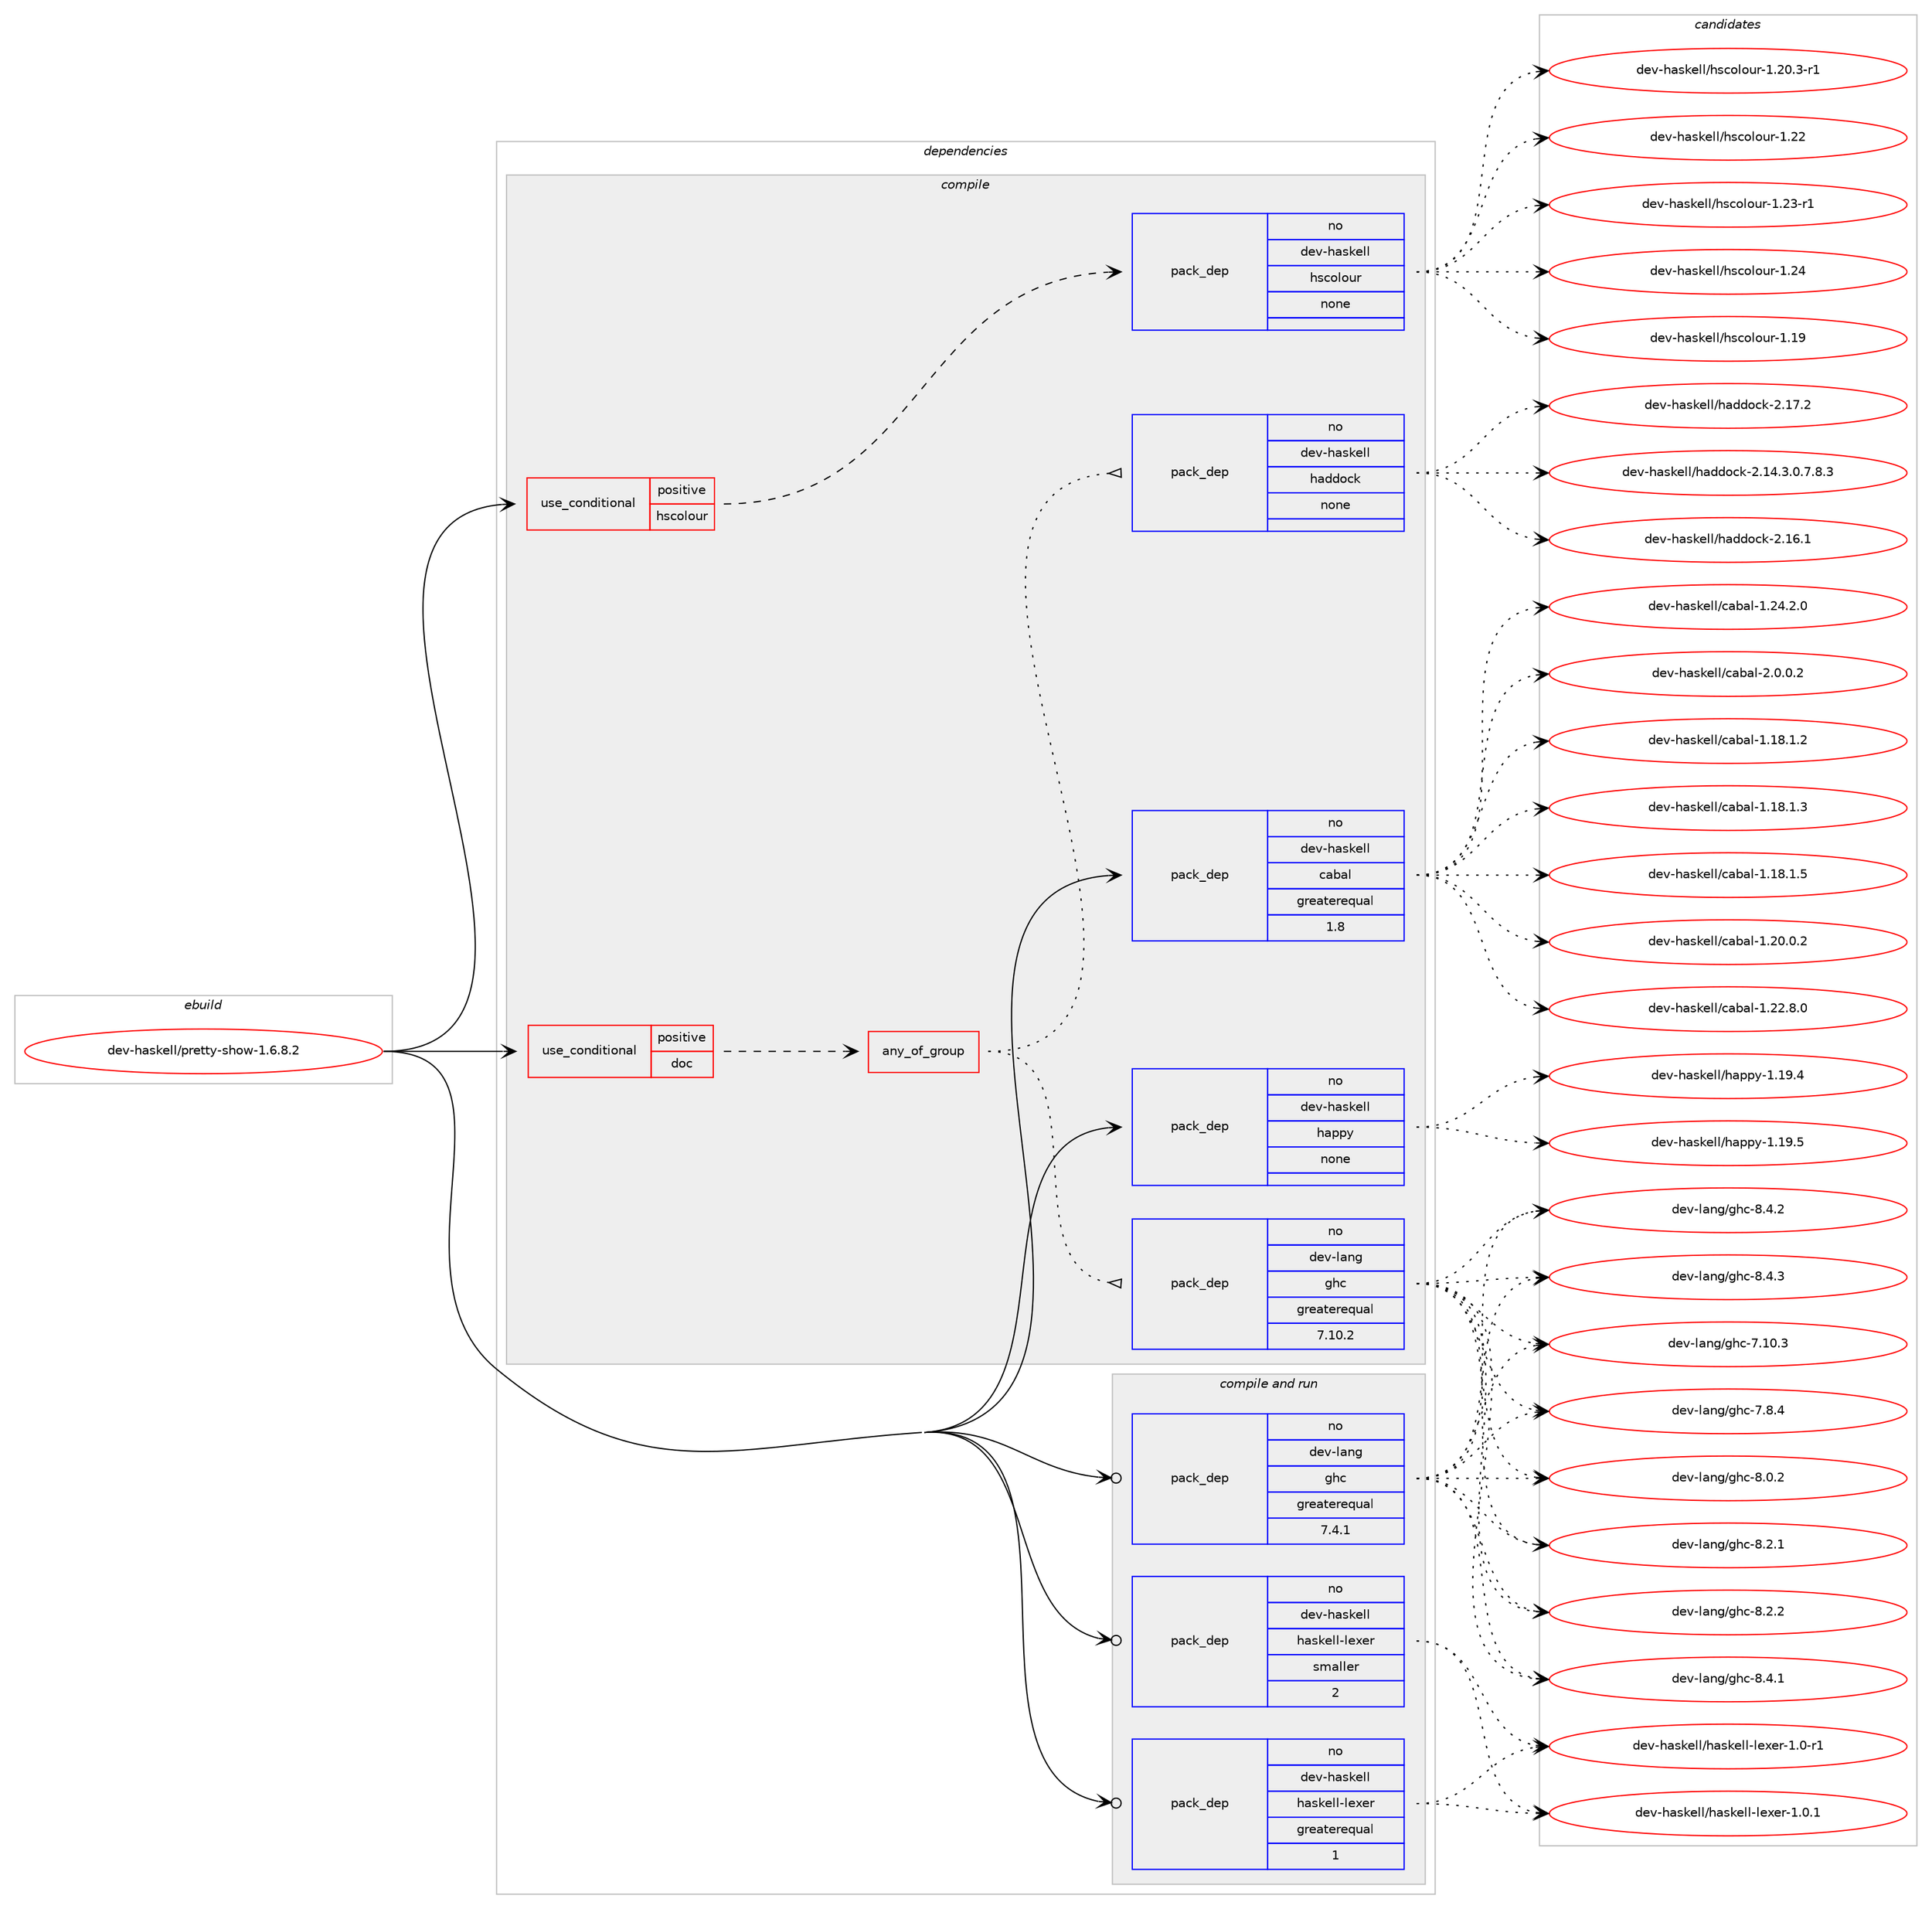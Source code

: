 digraph prolog {

# *************
# Graph options
# *************

newrank=true;
concentrate=true;
compound=true;
graph [rankdir=LR,fontname=Helvetica,fontsize=10,ranksep=1.5];#, ranksep=2.5, nodesep=0.2];
edge  [arrowhead=vee];
node  [fontname=Helvetica,fontsize=10];

# **********
# The ebuild
# **********

subgraph cluster_leftcol {
color=gray;
rank=same;
label=<<i>ebuild</i>>;
id [label="dev-haskell/pretty-show-1.6.8.2", color=red, width=4, href="../dev-haskell/pretty-show-1.6.8.2.svg"];
}

# ****************
# The dependencies
# ****************

subgraph cluster_midcol {
color=gray;
label=<<i>dependencies</i>>;
subgraph cluster_compile {
fillcolor="#eeeeee";
style=filled;
label=<<i>compile</i>>;
subgraph cond361065 {
dependency1341736 [label=<<TABLE BORDER="0" CELLBORDER="1" CELLSPACING="0" CELLPADDING="4"><TR><TD ROWSPAN="3" CELLPADDING="10">use_conditional</TD></TR><TR><TD>positive</TD></TR><TR><TD>doc</TD></TR></TABLE>>, shape=none, color=red];
subgraph any21396 {
dependency1341737 [label=<<TABLE BORDER="0" CELLBORDER="1" CELLSPACING="0" CELLPADDING="4"><TR><TD CELLPADDING="10">any_of_group</TD></TR></TABLE>>, shape=none, color=red];subgraph pack958723 {
dependency1341738 [label=<<TABLE BORDER="0" CELLBORDER="1" CELLSPACING="0" CELLPADDING="4" WIDTH="220"><TR><TD ROWSPAN="6" CELLPADDING="30">pack_dep</TD></TR><TR><TD WIDTH="110">no</TD></TR><TR><TD>dev-haskell</TD></TR><TR><TD>haddock</TD></TR><TR><TD>none</TD></TR><TR><TD></TD></TR></TABLE>>, shape=none, color=blue];
}
dependency1341737:e -> dependency1341738:w [weight=20,style="dotted",arrowhead="oinv"];
subgraph pack958724 {
dependency1341739 [label=<<TABLE BORDER="0" CELLBORDER="1" CELLSPACING="0" CELLPADDING="4" WIDTH="220"><TR><TD ROWSPAN="6" CELLPADDING="30">pack_dep</TD></TR><TR><TD WIDTH="110">no</TD></TR><TR><TD>dev-lang</TD></TR><TR><TD>ghc</TD></TR><TR><TD>greaterequal</TD></TR><TR><TD>7.10.2</TD></TR></TABLE>>, shape=none, color=blue];
}
dependency1341737:e -> dependency1341739:w [weight=20,style="dotted",arrowhead="oinv"];
}
dependency1341736:e -> dependency1341737:w [weight=20,style="dashed",arrowhead="vee"];
}
id:e -> dependency1341736:w [weight=20,style="solid",arrowhead="vee"];
subgraph cond361066 {
dependency1341740 [label=<<TABLE BORDER="0" CELLBORDER="1" CELLSPACING="0" CELLPADDING="4"><TR><TD ROWSPAN="3" CELLPADDING="10">use_conditional</TD></TR><TR><TD>positive</TD></TR><TR><TD>hscolour</TD></TR></TABLE>>, shape=none, color=red];
subgraph pack958725 {
dependency1341741 [label=<<TABLE BORDER="0" CELLBORDER="1" CELLSPACING="0" CELLPADDING="4" WIDTH="220"><TR><TD ROWSPAN="6" CELLPADDING="30">pack_dep</TD></TR><TR><TD WIDTH="110">no</TD></TR><TR><TD>dev-haskell</TD></TR><TR><TD>hscolour</TD></TR><TR><TD>none</TD></TR><TR><TD></TD></TR></TABLE>>, shape=none, color=blue];
}
dependency1341740:e -> dependency1341741:w [weight=20,style="dashed",arrowhead="vee"];
}
id:e -> dependency1341740:w [weight=20,style="solid",arrowhead="vee"];
subgraph pack958726 {
dependency1341742 [label=<<TABLE BORDER="0" CELLBORDER="1" CELLSPACING="0" CELLPADDING="4" WIDTH="220"><TR><TD ROWSPAN="6" CELLPADDING="30">pack_dep</TD></TR><TR><TD WIDTH="110">no</TD></TR><TR><TD>dev-haskell</TD></TR><TR><TD>cabal</TD></TR><TR><TD>greaterequal</TD></TR><TR><TD>1.8</TD></TR></TABLE>>, shape=none, color=blue];
}
id:e -> dependency1341742:w [weight=20,style="solid",arrowhead="vee"];
subgraph pack958727 {
dependency1341743 [label=<<TABLE BORDER="0" CELLBORDER="1" CELLSPACING="0" CELLPADDING="4" WIDTH="220"><TR><TD ROWSPAN="6" CELLPADDING="30">pack_dep</TD></TR><TR><TD WIDTH="110">no</TD></TR><TR><TD>dev-haskell</TD></TR><TR><TD>happy</TD></TR><TR><TD>none</TD></TR><TR><TD></TD></TR></TABLE>>, shape=none, color=blue];
}
id:e -> dependency1341743:w [weight=20,style="solid",arrowhead="vee"];
}
subgraph cluster_compileandrun {
fillcolor="#eeeeee";
style=filled;
label=<<i>compile and run</i>>;
subgraph pack958728 {
dependency1341744 [label=<<TABLE BORDER="0" CELLBORDER="1" CELLSPACING="0" CELLPADDING="4" WIDTH="220"><TR><TD ROWSPAN="6" CELLPADDING="30">pack_dep</TD></TR><TR><TD WIDTH="110">no</TD></TR><TR><TD>dev-haskell</TD></TR><TR><TD>haskell-lexer</TD></TR><TR><TD>greaterequal</TD></TR><TR><TD>1</TD></TR></TABLE>>, shape=none, color=blue];
}
id:e -> dependency1341744:w [weight=20,style="solid",arrowhead="odotvee"];
subgraph pack958729 {
dependency1341745 [label=<<TABLE BORDER="0" CELLBORDER="1" CELLSPACING="0" CELLPADDING="4" WIDTH="220"><TR><TD ROWSPAN="6" CELLPADDING="30">pack_dep</TD></TR><TR><TD WIDTH="110">no</TD></TR><TR><TD>dev-haskell</TD></TR><TR><TD>haskell-lexer</TD></TR><TR><TD>smaller</TD></TR><TR><TD>2</TD></TR></TABLE>>, shape=none, color=blue];
}
id:e -> dependency1341745:w [weight=20,style="solid",arrowhead="odotvee"];
subgraph pack958730 {
dependency1341746 [label=<<TABLE BORDER="0" CELLBORDER="1" CELLSPACING="0" CELLPADDING="4" WIDTH="220"><TR><TD ROWSPAN="6" CELLPADDING="30">pack_dep</TD></TR><TR><TD WIDTH="110">no</TD></TR><TR><TD>dev-lang</TD></TR><TR><TD>ghc</TD></TR><TR><TD>greaterequal</TD></TR><TR><TD>7.4.1</TD></TR></TABLE>>, shape=none, color=blue];
}
id:e -> dependency1341746:w [weight=20,style="solid",arrowhead="odotvee"];
}
subgraph cluster_run {
fillcolor="#eeeeee";
style=filled;
label=<<i>run</i>>;
}
}

# **************
# The candidates
# **************

subgraph cluster_choices {
rank=same;
color=gray;
label=<<i>candidates</i>>;

subgraph choice958723 {
color=black;
nodesep=1;
choice1001011184510497115107101108108471049710010011199107455046495246514648465546564651 [label="dev-haskell/haddock-2.14.3.0.7.8.3", color=red, width=4,href="../dev-haskell/haddock-2.14.3.0.7.8.3.svg"];
choice100101118451049711510710110810847104971001001119910745504649544649 [label="dev-haskell/haddock-2.16.1", color=red, width=4,href="../dev-haskell/haddock-2.16.1.svg"];
choice100101118451049711510710110810847104971001001119910745504649554650 [label="dev-haskell/haddock-2.17.2", color=red, width=4,href="../dev-haskell/haddock-2.17.2.svg"];
dependency1341738:e -> choice1001011184510497115107101108108471049710010011199107455046495246514648465546564651:w [style=dotted,weight="100"];
dependency1341738:e -> choice100101118451049711510710110810847104971001001119910745504649544649:w [style=dotted,weight="100"];
dependency1341738:e -> choice100101118451049711510710110810847104971001001119910745504649554650:w [style=dotted,weight="100"];
}
subgraph choice958724 {
color=black;
nodesep=1;
choice1001011184510897110103471031049945554649484651 [label="dev-lang/ghc-7.10.3", color=red, width=4,href="../dev-lang/ghc-7.10.3.svg"];
choice10010111845108971101034710310499455546564652 [label="dev-lang/ghc-7.8.4", color=red, width=4,href="../dev-lang/ghc-7.8.4.svg"];
choice10010111845108971101034710310499455646484650 [label="dev-lang/ghc-8.0.2", color=red, width=4,href="../dev-lang/ghc-8.0.2.svg"];
choice10010111845108971101034710310499455646504649 [label="dev-lang/ghc-8.2.1", color=red, width=4,href="../dev-lang/ghc-8.2.1.svg"];
choice10010111845108971101034710310499455646504650 [label="dev-lang/ghc-8.2.2", color=red, width=4,href="../dev-lang/ghc-8.2.2.svg"];
choice10010111845108971101034710310499455646524649 [label="dev-lang/ghc-8.4.1", color=red, width=4,href="../dev-lang/ghc-8.4.1.svg"];
choice10010111845108971101034710310499455646524650 [label="dev-lang/ghc-8.4.2", color=red, width=4,href="../dev-lang/ghc-8.4.2.svg"];
choice10010111845108971101034710310499455646524651 [label="dev-lang/ghc-8.4.3", color=red, width=4,href="../dev-lang/ghc-8.4.3.svg"];
dependency1341739:e -> choice1001011184510897110103471031049945554649484651:w [style=dotted,weight="100"];
dependency1341739:e -> choice10010111845108971101034710310499455546564652:w [style=dotted,weight="100"];
dependency1341739:e -> choice10010111845108971101034710310499455646484650:w [style=dotted,weight="100"];
dependency1341739:e -> choice10010111845108971101034710310499455646504649:w [style=dotted,weight="100"];
dependency1341739:e -> choice10010111845108971101034710310499455646504650:w [style=dotted,weight="100"];
dependency1341739:e -> choice10010111845108971101034710310499455646524649:w [style=dotted,weight="100"];
dependency1341739:e -> choice10010111845108971101034710310499455646524650:w [style=dotted,weight="100"];
dependency1341739:e -> choice10010111845108971101034710310499455646524651:w [style=dotted,weight="100"];
}
subgraph choice958725 {
color=black;
nodesep=1;
choice100101118451049711510710110810847104115991111081111171144549464957 [label="dev-haskell/hscolour-1.19", color=red, width=4,href="../dev-haskell/hscolour-1.19.svg"];
choice10010111845104971151071011081084710411599111108111117114454946504846514511449 [label="dev-haskell/hscolour-1.20.3-r1", color=red, width=4,href="../dev-haskell/hscolour-1.20.3-r1.svg"];
choice100101118451049711510710110810847104115991111081111171144549465050 [label="dev-haskell/hscolour-1.22", color=red, width=4,href="../dev-haskell/hscolour-1.22.svg"];
choice1001011184510497115107101108108471041159911110811111711445494650514511449 [label="dev-haskell/hscolour-1.23-r1", color=red, width=4,href="../dev-haskell/hscolour-1.23-r1.svg"];
choice100101118451049711510710110810847104115991111081111171144549465052 [label="dev-haskell/hscolour-1.24", color=red, width=4,href="../dev-haskell/hscolour-1.24.svg"];
dependency1341741:e -> choice100101118451049711510710110810847104115991111081111171144549464957:w [style=dotted,weight="100"];
dependency1341741:e -> choice10010111845104971151071011081084710411599111108111117114454946504846514511449:w [style=dotted,weight="100"];
dependency1341741:e -> choice100101118451049711510710110810847104115991111081111171144549465050:w [style=dotted,weight="100"];
dependency1341741:e -> choice1001011184510497115107101108108471041159911110811111711445494650514511449:w [style=dotted,weight="100"];
dependency1341741:e -> choice100101118451049711510710110810847104115991111081111171144549465052:w [style=dotted,weight="100"];
}
subgraph choice958726 {
color=black;
nodesep=1;
choice10010111845104971151071011081084799979897108454946495646494650 [label="dev-haskell/cabal-1.18.1.2", color=red, width=4,href="../dev-haskell/cabal-1.18.1.2.svg"];
choice10010111845104971151071011081084799979897108454946495646494651 [label="dev-haskell/cabal-1.18.1.3", color=red, width=4,href="../dev-haskell/cabal-1.18.1.3.svg"];
choice10010111845104971151071011081084799979897108454946495646494653 [label="dev-haskell/cabal-1.18.1.5", color=red, width=4,href="../dev-haskell/cabal-1.18.1.5.svg"];
choice10010111845104971151071011081084799979897108454946504846484650 [label="dev-haskell/cabal-1.20.0.2", color=red, width=4,href="../dev-haskell/cabal-1.20.0.2.svg"];
choice10010111845104971151071011081084799979897108454946505046564648 [label="dev-haskell/cabal-1.22.8.0", color=red, width=4,href="../dev-haskell/cabal-1.22.8.0.svg"];
choice10010111845104971151071011081084799979897108454946505246504648 [label="dev-haskell/cabal-1.24.2.0", color=red, width=4,href="../dev-haskell/cabal-1.24.2.0.svg"];
choice100101118451049711510710110810847999798971084550464846484650 [label="dev-haskell/cabal-2.0.0.2", color=red, width=4,href="../dev-haskell/cabal-2.0.0.2.svg"];
dependency1341742:e -> choice10010111845104971151071011081084799979897108454946495646494650:w [style=dotted,weight="100"];
dependency1341742:e -> choice10010111845104971151071011081084799979897108454946495646494651:w [style=dotted,weight="100"];
dependency1341742:e -> choice10010111845104971151071011081084799979897108454946495646494653:w [style=dotted,weight="100"];
dependency1341742:e -> choice10010111845104971151071011081084799979897108454946504846484650:w [style=dotted,weight="100"];
dependency1341742:e -> choice10010111845104971151071011081084799979897108454946505046564648:w [style=dotted,weight="100"];
dependency1341742:e -> choice10010111845104971151071011081084799979897108454946505246504648:w [style=dotted,weight="100"];
dependency1341742:e -> choice100101118451049711510710110810847999798971084550464846484650:w [style=dotted,weight="100"];
}
subgraph choice958727 {
color=black;
nodesep=1;
choice1001011184510497115107101108108471049711211212145494649574652 [label="dev-haskell/happy-1.19.4", color=red, width=4,href="../dev-haskell/happy-1.19.4.svg"];
choice1001011184510497115107101108108471049711211212145494649574653 [label="dev-haskell/happy-1.19.5", color=red, width=4,href="../dev-haskell/happy-1.19.5.svg"];
dependency1341743:e -> choice1001011184510497115107101108108471049711211212145494649574652:w [style=dotted,weight="100"];
dependency1341743:e -> choice1001011184510497115107101108108471049711211212145494649574653:w [style=dotted,weight="100"];
}
subgraph choice958728 {
color=black;
nodesep=1;
choice1001011184510497115107101108108471049711510710110810845108101120101114454946484511449 [label="dev-haskell/haskell-lexer-1.0-r1", color=red, width=4,href="../dev-haskell/haskell-lexer-1.0-r1.svg"];
choice1001011184510497115107101108108471049711510710110810845108101120101114454946484649 [label="dev-haskell/haskell-lexer-1.0.1", color=red, width=4,href="../dev-haskell/haskell-lexer-1.0.1.svg"];
dependency1341744:e -> choice1001011184510497115107101108108471049711510710110810845108101120101114454946484511449:w [style=dotted,weight="100"];
dependency1341744:e -> choice1001011184510497115107101108108471049711510710110810845108101120101114454946484649:w [style=dotted,weight="100"];
}
subgraph choice958729 {
color=black;
nodesep=1;
choice1001011184510497115107101108108471049711510710110810845108101120101114454946484511449 [label="dev-haskell/haskell-lexer-1.0-r1", color=red, width=4,href="../dev-haskell/haskell-lexer-1.0-r1.svg"];
choice1001011184510497115107101108108471049711510710110810845108101120101114454946484649 [label="dev-haskell/haskell-lexer-1.0.1", color=red, width=4,href="../dev-haskell/haskell-lexer-1.0.1.svg"];
dependency1341745:e -> choice1001011184510497115107101108108471049711510710110810845108101120101114454946484511449:w [style=dotted,weight="100"];
dependency1341745:e -> choice1001011184510497115107101108108471049711510710110810845108101120101114454946484649:w [style=dotted,weight="100"];
}
subgraph choice958730 {
color=black;
nodesep=1;
choice1001011184510897110103471031049945554649484651 [label="dev-lang/ghc-7.10.3", color=red, width=4,href="../dev-lang/ghc-7.10.3.svg"];
choice10010111845108971101034710310499455546564652 [label="dev-lang/ghc-7.8.4", color=red, width=4,href="../dev-lang/ghc-7.8.4.svg"];
choice10010111845108971101034710310499455646484650 [label="dev-lang/ghc-8.0.2", color=red, width=4,href="../dev-lang/ghc-8.0.2.svg"];
choice10010111845108971101034710310499455646504649 [label="dev-lang/ghc-8.2.1", color=red, width=4,href="../dev-lang/ghc-8.2.1.svg"];
choice10010111845108971101034710310499455646504650 [label="dev-lang/ghc-8.2.2", color=red, width=4,href="../dev-lang/ghc-8.2.2.svg"];
choice10010111845108971101034710310499455646524649 [label="dev-lang/ghc-8.4.1", color=red, width=4,href="../dev-lang/ghc-8.4.1.svg"];
choice10010111845108971101034710310499455646524650 [label="dev-lang/ghc-8.4.2", color=red, width=4,href="../dev-lang/ghc-8.4.2.svg"];
choice10010111845108971101034710310499455646524651 [label="dev-lang/ghc-8.4.3", color=red, width=4,href="../dev-lang/ghc-8.4.3.svg"];
dependency1341746:e -> choice1001011184510897110103471031049945554649484651:w [style=dotted,weight="100"];
dependency1341746:e -> choice10010111845108971101034710310499455546564652:w [style=dotted,weight="100"];
dependency1341746:e -> choice10010111845108971101034710310499455646484650:w [style=dotted,weight="100"];
dependency1341746:e -> choice10010111845108971101034710310499455646504649:w [style=dotted,weight="100"];
dependency1341746:e -> choice10010111845108971101034710310499455646504650:w [style=dotted,weight="100"];
dependency1341746:e -> choice10010111845108971101034710310499455646524649:w [style=dotted,weight="100"];
dependency1341746:e -> choice10010111845108971101034710310499455646524650:w [style=dotted,weight="100"];
dependency1341746:e -> choice10010111845108971101034710310499455646524651:w [style=dotted,weight="100"];
}
}

}
